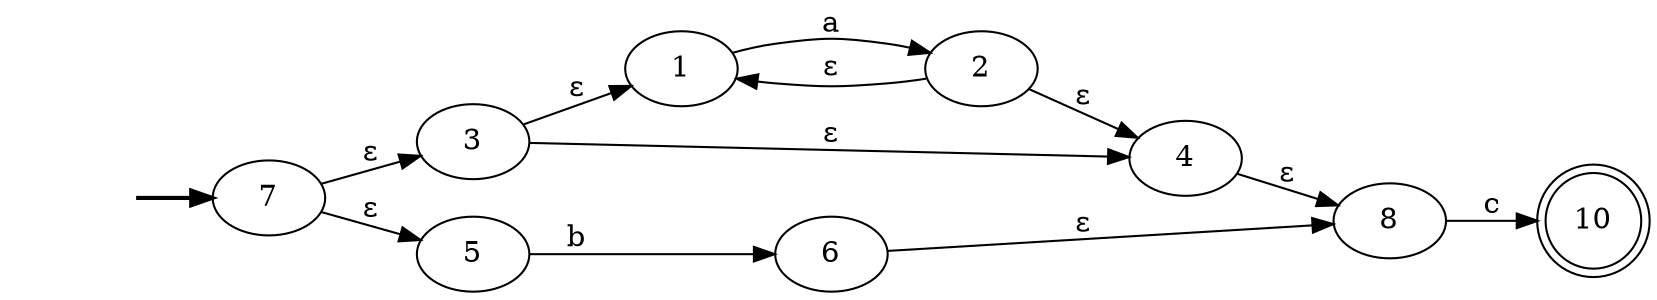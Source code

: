 digraph AFN {
	graph [rankdir=LR]
	fake [style=invisible]
	fake -> 7 [style=bold]
	7 [root=true]
	3
	7 -> 3 [label="ε"]
	5
	7 -> 5 [label="ε"]
	3
	1
	3 -> 1 [label="ε"]
	4
	3 -> 4 [label="ε"]
	5
	6
	5 -> 6 [label=b]
	1
	2
	1 -> 2 [label=a]
	4
	8
	4 -> 8 [label="ε"]
	6
	6 -> 8 [label="ε"]
	2
	2 -> 1 [label="ε"]
	2 -> 4 [label="ε"]
	8
	10
	8 -> 10 [label=c]
	10 [shape=doublecircle]
}
